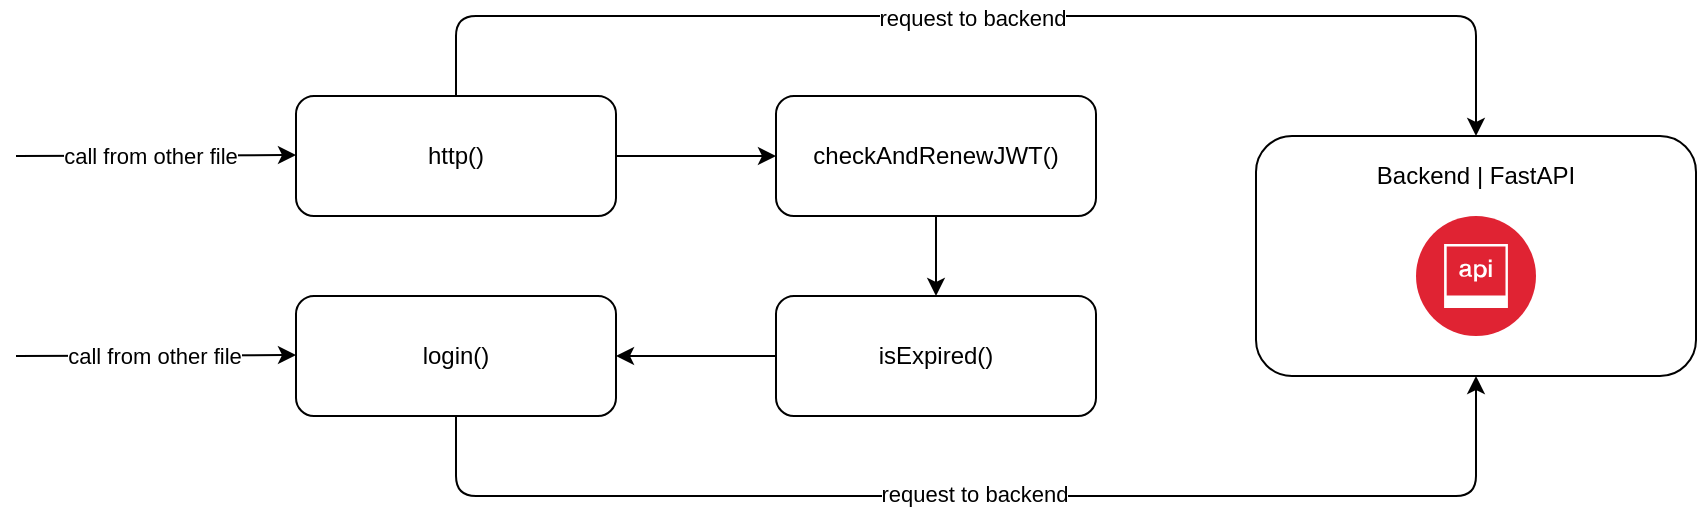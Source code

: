 <mxfile>
    <diagram id="t7ENsXInQHYYhkQJnnxJ" name="Seite-1">
        <mxGraphModel dx="1463" dy="945" grid="1" gridSize="10" guides="1" tooltips="1" connect="1" arrows="1" fold="1" page="1" pageScale="1" pageWidth="827" pageHeight="1169" math="0" shadow="0">
            <root>
                <mxCell id="0"/>
                <mxCell id="1" parent="0"/>
                <mxCell id="vWkLQN9uNEqhlSVM2hjj-8" style="edgeStyle=orthogonalEdgeStyle;rounded=0;orthogonalLoop=1;jettySize=auto;html=1;exitX=1;exitY=0.5;exitDx=0;exitDy=0;entryX=0;entryY=0.5;entryDx=0;entryDy=0;" parent="1" source="vWkLQN9uNEqhlSVM2hjj-1" target="vWkLQN9uNEqhlSVM2hjj-3" edge="1">
                    <mxGeometry relative="1" as="geometry"/>
                </mxCell>
                <mxCell id="vWkLQN9uNEqhlSVM2hjj-12" style="edgeStyle=orthogonalEdgeStyle;rounded=1;orthogonalLoop=1;jettySize=auto;html=1;exitX=0.5;exitY=0;exitDx=0;exitDy=0;entryX=0.5;entryY=0;entryDx=0;entryDy=0;" parent="1" source="vWkLQN9uNEqhlSVM2hjj-1" target="vWkLQN9uNEqhlSVM2hjj-16" edge="1">
                    <mxGeometry relative="1" as="geometry">
                        <mxPoint x="480" y="80" as="targetPoint"/>
                        <Array as="points">
                            <mxPoint x="120" y="80"/>
                            <mxPoint x="630" y="80"/>
                        </Array>
                    </mxGeometry>
                </mxCell>
                <mxCell id="vWkLQN9uNEqhlSVM2hjj-20" value="request to backend" style="edgeLabel;html=1;align=center;verticalAlign=middle;resizable=0;points=[];" parent="vWkLQN9uNEqhlSVM2hjj-12" vertex="1" connectable="0">
                    <mxGeometry x="-0.024" y="-1" relative="1" as="geometry">
                        <mxPoint as="offset"/>
                    </mxGeometry>
                </mxCell>
                <mxCell id="vWkLQN9uNEqhlSVM2hjj-1" value="http()" style="rounded=1;whiteSpace=wrap;html=1;" parent="1" vertex="1">
                    <mxGeometry x="40" y="120" width="160" height="60" as="geometry"/>
                </mxCell>
                <mxCell id="vWkLQN9uNEqhlSVM2hjj-19" style="edgeStyle=orthogonalEdgeStyle;rounded=1;orthogonalLoop=1;jettySize=auto;html=1;exitX=0.5;exitY=1;exitDx=0;exitDy=0;entryX=0.5;entryY=1;entryDx=0;entryDy=0;" parent="1" source="vWkLQN9uNEqhlSVM2hjj-2" target="vWkLQN9uNEqhlSVM2hjj-16" edge="1">
                    <mxGeometry relative="1" as="geometry">
                        <Array as="points">
                            <mxPoint x="120" y="320"/>
                            <mxPoint x="630" y="320"/>
                        </Array>
                    </mxGeometry>
                </mxCell>
                <mxCell id="vWkLQN9uNEqhlSVM2hjj-21" value="request to backend" style="edgeLabel;html=1;align=center;verticalAlign=middle;resizable=0;points=[];" parent="vWkLQN9uNEqhlSVM2hjj-19" vertex="1" connectable="0">
                    <mxGeometry x="-0.021" y="1" relative="1" as="geometry">
                        <mxPoint as="offset"/>
                    </mxGeometry>
                </mxCell>
                <mxCell id="vWkLQN9uNEqhlSVM2hjj-2" value="login()" style="rounded=1;whiteSpace=wrap;html=1;" parent="1" vertex="1">
                    <mxGeometry x="40" y="220" width="160" height="60" as="geometry"/>
                </mxCell>
                <mxCell id="vWkLQN9uNEqhlSVM2hjj-10" style="edgeStyle=orthogonalEdgeStyle;rounded=0;orthogonalLoop=1;jettySize=auto;html=1;exitX=0.5;exitY=1;exitDx=0;exitDy=0;" parent="1" source="vWkLQN9uNEqhlSVM2hjj-3" target="vWkLQN9uNEqhlSVM2hjj-9" edge="1">
                    <mxGeometry relative="1" as="geometry"/>
                </mxCell>
                <mxCell id="vWkLQN9uNEqhlSVM2hjj-3" value="checkAndRenewJWT()" style="rounded=1;whiteSpace=wrap;html=1;" parent="1" vertex="1">
                    <mxGeometry x="280" y="120" width="160" height="60" as="geometry"/>
                </mxCell>
                <mxCell id="vWkLQN9uNEqhlSVM2hjj-5" value="" style="endArrow=classic;html=1;" parent="1" edge="1">
                    <mxGeometry width="50" height="50" relative="1" as="geometry">
                        <mxPoint x="-100" y="150" as="sourcePoint"/>
                        <mxPoint x="40" y="149.5" as="targetPoint"/>
                    </mxGeometry>
                </mxCell>
                <mxCell id="vWkLQN9uNEqhlSVM2hjj-7" value="call from other file" style="edgeLabel;html=1;align=center;verticalAlign=middle;resizable=0;points=[];" parent="vWkLQN9uNEqhlSVM2hjj-5" vertex="1" connectable="0">
                    <mxGeometry x="-0.051" relative="1" as="geometry">
                        <mxPoint as="offset"/>
                    </mxGeometry>
                </mxCell>
                <mxCell id="vWkLQN9uNEqhlSVM2hjj-6" value="" style="endArrow=classic;html=1;" parent="1" edge="1">
                    <mxGeometry width="50" height="50" relative="1" as="geometry">
                        <mxPoint x="-100" y="250" as="sourcePoint"/>
                        <mxPoint x="40" y="249.5" as="targetPoint"/>
                    </mxGeometry>
                </mxCell>
                <mxCell id="vWkLQN9uNEqhlSVM2hjj-22" value="call from other file" style="edgeLabel;html=1;align=center;verticalAlign=middle;resizable=0;points=[];" parent="vWkLQN9uNEqhlSVM2hjj-6" vertex="1" connectable="0">
                    <mxGeometry x="-0.012" relative="1" as="geometry">
                        <mxPoint as="offset"/>
                    </mxGeometry>
                </mxCell>
                <mxCell id="vWkLQN9uNEqhlSVM2hjj-11" style="edgeStyle=orthogonalEdgeStyle;rounded=0;orthogonalLoop=1;jettySize=auto;html=1;exitX=0;exitY=0.5;exitDx=0;exitDy=0;entryX=1;entryY=0.5;entryDx=0;entryDy=0;" parent="1" source="vWkLQN9uNEqhlSVM2hjj-9" target="vWkLQN9uNEqhlSVM2hjj-2" edge="1">
                    <mxGeometry relative="1" as="geometry"/>
                </mxCell>
                <mxCell id="vWkLQN9uNEqhlSVM2hjj-9" value="isExpired()" style="rounded=1;whiteSpace=wrap;html=1;" parent="1" vertex="1">
                    <mxGeometry x="280" y="220" width="160" height="60" as="geometry"/>
                </mxCell>
                <mxCell id="vWkLQN9uNEqhlSVM2hjj-14" value="" style="group;strokeWidth=4;" parent="1" vertex="1" connectable="0">
                    <mxGeometry x="520" y="140" width="220" height="120" as="geometry"/>
                </mxCell>
                <mxCell id="vWkLQN9uNEqhlSVM2hjj-15" value="" style="group" parent="vWkLQN9uNEqhlSVM2hjj-14" vertex="1" connectable="0">
                    <mxGeometry width="220" height="120" as="geometry"/>
                </mxCell>
                <mxCell id="vWkLQN9uNEqhlSVM2hjj-16" value="" style="rounded=1;whiteSpace=wrap;html=1;strokeWidth=1;" parent="vWkLQN9uNEqhlSVM2hjj-15" vertex="1">
                    <mxGeometry width="220" height="120" as="geometry"/>
                </mxCell>
                <mxCell id="vWkLQN9uNEqhlSVM2hjj-17" value="Backend | FastAPI" style="text;html=1;strokeColor=none;fillColor=none;align=center;verticalAlign=middle;whiteSpace=wrap;rounded=0;" parent="vWkLQN9uNEqhlSVM2hjj-15" vertex="1">
                    <mxGeometry x="55" y="10" width="110" height="20" as="geometry"/>
                </mxCell>
                <mxCell id="vWkLQN9uNEqhlSVM2hjj-18" value="" style="aspect=fixed;perimeter=ellipsePerimeter;html=1;align=center;shadow=0;dashed=0;fontColor=#4277BB;labelBackgroundColor=#ffffff;fontSize=12;spacingTop=3;image;image=img/lib/ibm/security/api_security.svg;fillColor=#074475;" parent="vWkLQN9uNEqhlSVM2hjj-15" vertex="1">
                    <mxGeometry x="80" y="40" width="60" height="60" as="geometry"/>
                </mxCell>
            </root>
        </mxGraphModel>
    </diagram>
</mxfile>
